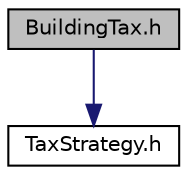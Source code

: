 digraph "BuildingTax.h"
{
 // LATEX_PDF_SIZE
  edge [fontname="Helvetica",fontsize="10",labelfontname="Helvetica",labelfontsize="10"];
  node [fontname="Helvetica",fontsize="10",shape=record];
  Node1 [label="BuildingTax.h",height=0.2,width=0.4,color="black", fillcolor="grey75", style="filled", fontcolor="black",tooltip="Tax calculation strategy for buildings."];
  Node1 -> Node2 [color="midnightblue",fontsize="10",style="solid",fontname="Helvetica"];
  Node2 [label="TaxStrategy.h",height=0.2,width=0.4,color="black", fillcolor="white", style="filled",URL="$TaxStrategy_8h.html",tooltip="Defines the interface for different tax calculation strategies."];
}
